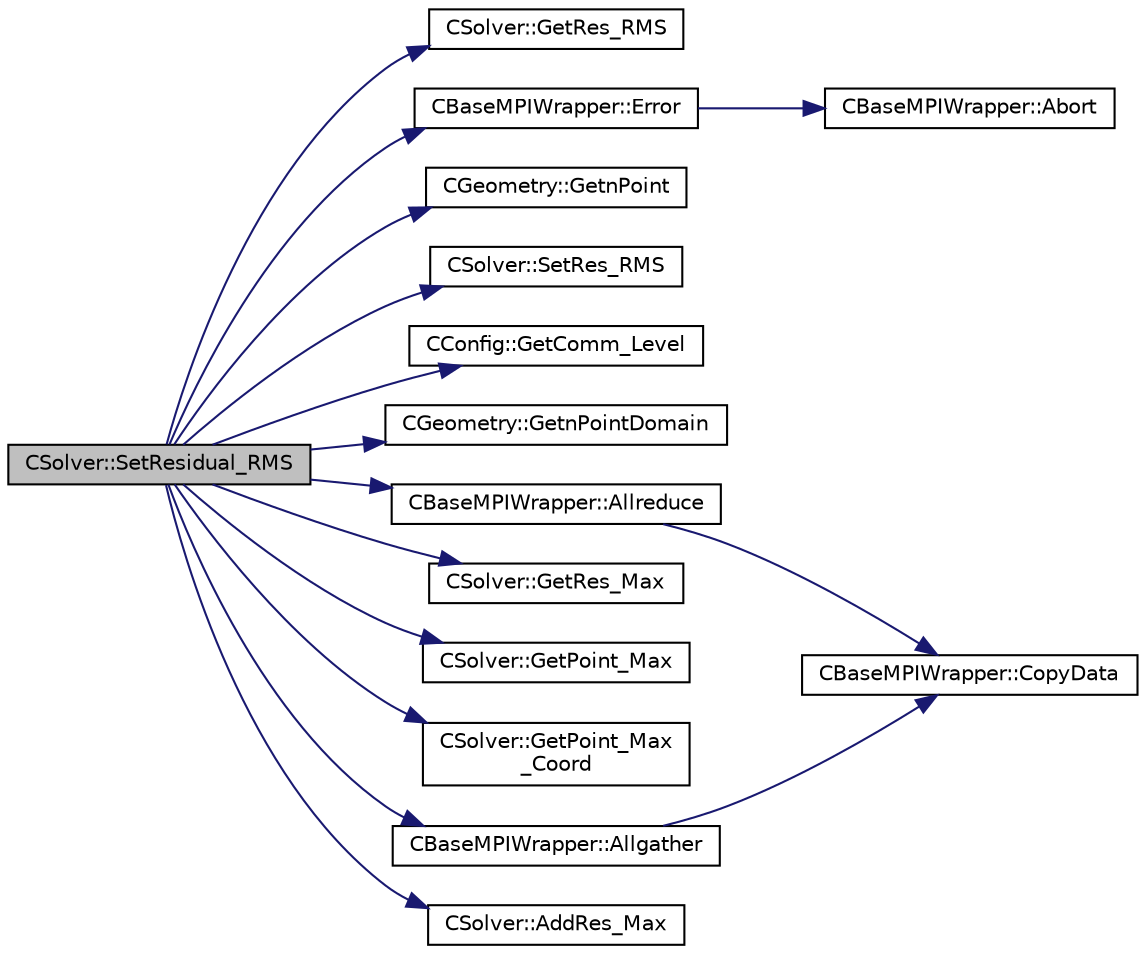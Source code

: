 digraph "CSolver::SetResidual_RMS"
{
  edge [fontname="Helvetica",fontsize="10",labelfontname="Helvetica",labelfontsize="10"];
  node [fontname="Helvetica",fontsize="10",shape=record];
  rankdir="LR";
  Node4793 [label="CSolver::SetResidual_RMS",height=0.2,width=0.4,color="black", fillcolor="grey75", style="filled", fontcolor="black"];
  Node4793 -> Node4794 [color="midnightblue",fontsize="10",style="solid",fontname="Helvetica"];
  Node4794 [label="CSolver::GetRes_RMS",height=0.2,width=0.4,color="black", fillcolor="white", style="filled",URL="$class_c_solver.html#a1c24b55e0849f7f6ba2f62d15d7e4f8e",tooltip="Get the maximal residual, this is useful for the convergence history. "];
  Node4793 -> Node4795 [color="midnightblue",fontsize="10",style="solid",fontname="Helvetica"];
  Node4795 [label="CBaseMPIWrapper::Error",height=0.2,width=0.4,color="black", fillcolor="white", style="filled",URL="$class_c_base_m_p_i_wrapper.html#a04457c47629bda56704e6a8804833eeb"];
  Node4795 -> Node4796 [color="midnightblue",fontsize="10",style="solid",fontname="Helvetica"];
  Node4796 [label="CBaseMPIWrapper::Abort",height=0.2,width=0.4,color="black", fillcolor="white", style="filled",URL="$class_c_base_m_p_i_wrapper.html#a21ef5681e2acb532d345e9bab173ef07"];
  Node4793 -> Node4797 [color="midnightblue",fontsize="10",style="solid",fontname="Helvetica"];
  Node4797 [label="CGeometry::GetnPoint",height=0.2,width=0.4,color="black", fillcolor="white", style="filled",URL="$class_c_geometry.html#aa68b666b38f4d2c7021736ae86940f44",tooltip="Get number of points. "];
  Node4793 -> Node4798 [color="midnightblue",fontsize="10",style="solid",fontname="Helvetica"];
  Node4798 [label="CSolver::SetRes_RMS",height=0.2,width=0.4,color="black", fillcolor="white", style="filled",URL="$class_c_solver.html#a6b74eb7a8bc01a4997c9844598f39d2f",tooltip="Set the maximal residual, this is useful for the convergence history. "];
  Node4793 -> Node4799 [color="midnightblue",fontsize="10",style="solid",fontname="Helvetica"];
  Node4799 [label="CConfig::GetComm_Level",height=0.2,width=0.4,color="black", fillcolor="white", style="filled",URL="$class_c_config.html#ab71278d2692ca5217674036650b02923",tooltip="Get the level of MPI communications to be performed. "];
  Node4793 -> Node4800 [color="midnightblue",fontsize="10",style="solid",fontname="Helvetica"];
  Node4800 [label="CGeometry::GetnPointDomain",height=0.2,width=0.4,color="black", fillcolor="white", style="filled",URL="$class_c_geometry.html#a4fc7de3bff7b6f8c35717016d6f8fcb2",tooltip="Get number of real points (that belong to the domain). "];
  Node4793 -> Node4801 [color="midnightblue",fontsize="10",style="solid",fontname="Helvetica"];
  Node4801 [label="CBaseMPIWrapper::Allreduce",height=0.2,width=0.4,color="black", fillcolor="white", style="filled",URL="$class_c_base_m_p_i_wrapper.html#a637b6fd917a8ca91ce748ba88e0d66b6"];
  Node4801 -> Node4802 [color="midnightblue",fontsize="10",style="solid",fontname="Helvetica"];
  Node4802 [label="CBaseMPIWrapper::CopyData",height=0.2,width=0.4,color="black", fillcolor="white", style="filled",URL="$class_c_base_m_p_i_wrapper.html#a4725cc1dd65b161b483e812a538a5e36"];
  Node4793 -> Node4803 [color="midnightblue",fontsize="10",style="solid",fontname="Helvetica"];
  Node4803 [label="CSolver::GetRes_Max",height=0.2,width=0.4,color="black", fillcolor="white", style="filled",URL="$class_c_solver.html#a00c2752e9b098ac63efeac7d14a83779",tooltip="Get the maximal residual, this is useful for the convergence history. "];
  Node4793 -> Node4804 [color="midnightblue",fontsize="10",style="solid",fontname="Helvetica"];
  Node4804 [label="CSolver::GetPoint_Max",height=0.2,width=0.4,color="black", fillcolor="white", style="filled",URL="$class_c_solver.html#a255c9ff88cdc5c3bff7a42d2f4c790a5",tooltip="Get the maximal residual, this is useful for the convergence history. "];
  Node4793 -> Node4805 [color="midnightblue",fontsize="10",style="solid",fontname="Helvetica"];
  Node4805 [label="CSolver::GetPoint_Max\l_Coord",height=0.2,width=0.4,color="black", fillcolor="white", style="filled",URL="$class_c_solver.html#a65feaf59ab69d663d5202f81a1ba0f08",tooltip="Get the location of the maximal residual, this is useful for the convergence history. "];
  Node4793 -> Node4806 [color="midnightblue",fontsize="10",style="solid",fontname="Helvetica"];
  Node4806 [label="CBaseMPIWrapper::Allgather",height=0.2,width=0.4,color="black", fillcolor="white", style="filled",URL="$class_c_base_m_p_i_wrapper.html#a55195abbb7206e08a4933fa53cd41923"];
  Node4806 -> Node4802 [color="midnightblue",fontsize="10",style="solid",fontname="Helvetica"];
  Node4793 -> Node4807 [color="midnightblue",fontsize="10",style="solid",fontname="Helvetica"];
  Node4807 [label="CSolver::AddRes_Max",height=0.2,width=0.4,color="black", fillcolor="white", style="filled",URL="$class_c_solver.html#a8068067ba1b56173c95d4799bfb48d9e",tooltip="Adds the maximal residual, this is useful for the convergence history. "];
}

